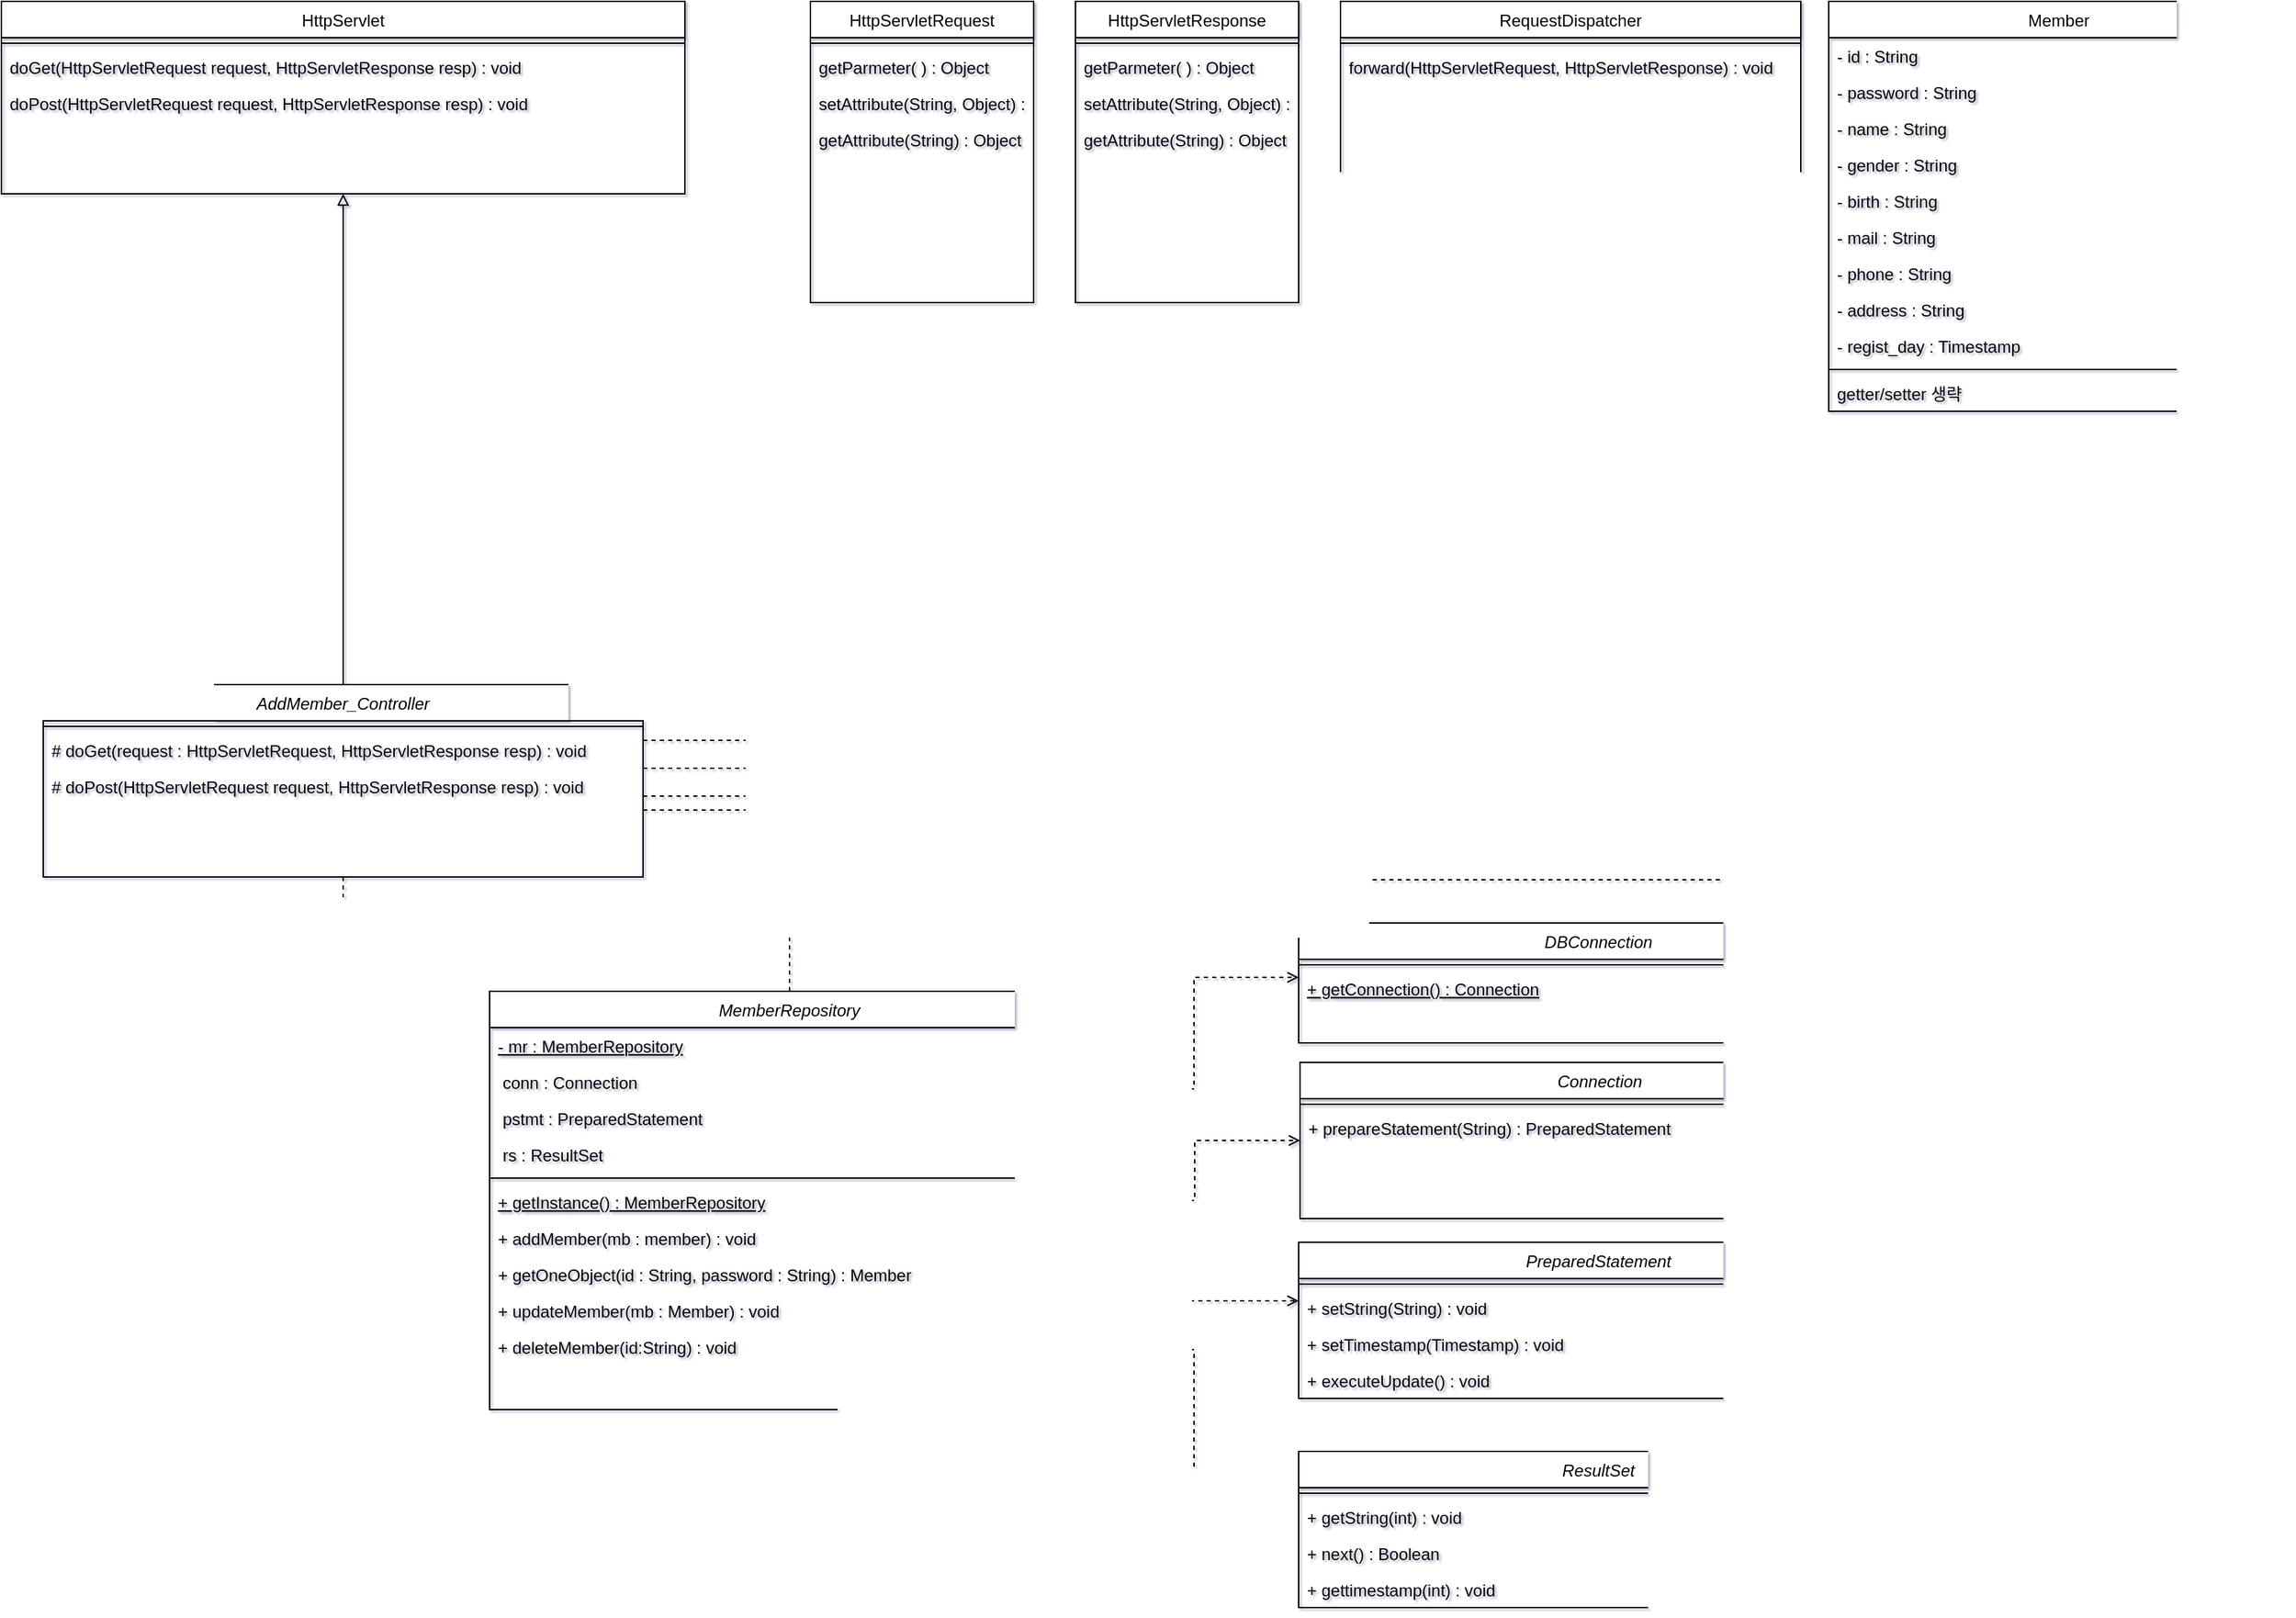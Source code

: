 <mxfile version="24.8.4">
  <diagram id="C5RBs43oDa-KdzZeNtuy" name="Page-1">
    <mxGraphModel dx="2047" dy="1686" grid="0" gridSize="10" guides="1" tooltips="1" connect="1" arrows="1" fold="1" page="0" pageScale="1" pageWidth="827" pageHeight="1169" math="0" shadow="1">
      <root>
        <mxCell id="WIyWlLk6GJQsqaUBKTNV-0" />
        <mxCell id="WIyWlLk6GJQsqaUBKTNV-1" parent="WIyWlLk6GJQsqaUBKTNV-0" />
        <mxCell id="poszpXbqgRNTPxuZ51Tn-6" style="edgeStyle=orthogonalEdgeStyle;rounded=0;orthogonalLoop=1;jettySize=auto;html=1;endArrow=block;endFill=0;" parent="WIyWlLk6GJQsqaUBKTNV-1" source="zkfFHV4jXpPFQw0GAbJ--0" target="poszpXbqgRNTPxuZ51Tn-0" edge="1">
          <mxGeometry relative="1" as="geometry" />
        </mxCell>
        <mxCell id="poszpXbqgRNTPxuZ51Tn-13" style="edgeStyle=orthogonalEdgeStyle;rounded=0;orthogonalLoop=1;jettySize=auto;html=1;endArrow=open;endFill=0;dashed=1;" parent="WIyWlLk6GJQsqaUBKTNV-1" source="zkfFHV4jXpPFQw0GAbJ--0" target="zkfFHV4jXpPFQw0GAbJ--17" edge="1">
          <mxGeometry relative="1" as="geometry">
            <Array as="points">
              <mxPoint x="650" y="70" />
            </Array>
          </mxGeometry>
        </mxCell>
        <mxCell id="poszpXbqgRNTPxuZ51Tn-14" style="edgeStyle=orthogonalEdgeStyle;rounded=0;orthogonalLoop=1;jettySize=auto;html=1;dashed=1;endArrow=open;endFill=0;" parent="WIyWlLk6GJQsqaUBKTNV-1" source="zkfFHV4jXpPFQw0GAbJ--0" target="poszpXbqgRNTPxuZ51Tn-8" edge="1">
          <mxGeometry relative="1" as="geometry">
            <mxPoint x="810" y="-160" as="targetPoint" />
            <Array as="points">
              <mxPoint x="840" y="90" />
            </Array>
          </mxGeometry>
        </mxCell>
        <mxCell id="poszpXbqgRNTPxuZ51Tn-20" style="edgeStyle=orthogonalEdgeStyle;rounded=0;orthogonalLoop=1;jettySize=auto;html=1;endArrow=open;endFill=0;dashed=1;" parent="WIyWlLk6GJQsqaUBKTNV-1" source="zkfFHV4jXpPFQw0GAbJ--0" target="poszpXbqgRNTPxuZ51Tn-15" edge="1">
          <mxGeometry relative="1" as="geometry">
            <Array as="points">
              <mxPoint x="1150" y="110" />
            </Array>
          </mxGeometry>
        </mxCell>
        <mxCell id="poszpXbqgRNTPxuZ51Tn-42" style="edgeStyle=orthogonalEdgeStyle;rounded=0;orthogonalLoop=1;jettySize=auto;html=1;dashed=1;endArrow=open;endFill=0;" parent="WIyWlLk6GJQsqaUBKTNV-1" source="zkfFHV4jXpPFQw0GAbJ--0" target="poszpXbqgRNTPxuZ51Tn-25" edge="1">
          <mxGeometry relative="1" as="geometry">
            <Array as="points">
              <mxPoint x="1465" y="120" />
            </Array>
          </mxGeometry>
        </mxCell>
        <mxCell id="poszpXbqgRNTPxuZ51Tn-84" style="edgeStyle=orthogonalEdgeStyle;rounded=0;orthogonalLoop=1;jettySize=auto;html=1;dashed=1;endArrow=open;endFill=0;" parent="WIyWlLk6GJQsqaUBKTNV-1" source="zkfFHV4jXpPFQw0GAbJ--0" target="poszpXbqgRNTPxuZ51Tn-43" edge="1">
          <mxGeometry relative="1" as="geometry">
            <Array as="points">
              <mxPoint x="235" y="410" />
            </Array>
          </mxGeometry>
        </mxCell>
        <mxCell id="zkfFHV4jXpPFQw0GAbJ--0" value="AddMember_Controller" style="swimlane;fontStyle=2;align=center;verticalAlign=top;childLayout=stackLayout;horizontal=1;startSize=26;horizontalStack=0;resizeParent=1;resizeLast=0;collapsible=1;marginBottom=0;rounded=0;shadow=0;strokeWidth=1;" parent="WIyWlLk6GJQsqaUBKTNV-1" vertex="1">
          <mxGeometry x="20" y="30" width="430" height="138" as="geometry">
            <mxRectangle x="230" y="140" width="160" height="26" as="alternateBounds" />
          </mxGeometry>
        </mxCell>
        <mxCell id="zkfFHV4jXpPFQw0GAbJ--4" value="" style="line;html=1;strokeWidth=1;align=left;verticalAlign=middle;spacingTop=-1;spacingLeft=3;spacingRight=3;rotatable=0;labelPosition=right;points=[];portConstraint=eastwest;" parent="zkfFHV4jXpPFQw0GAbJ--0" vertex="1">
          <mxGeometry y="26" width="430" height="8" as="geometry" />
        </mxCell>
        <mxCell id="zkfFHV4jXpPFQw0GAbJ--5" value="# doGet(request : HttpServletRequest, HttpServletResponse resp) : void" style="text;align=left;verticalAlign=top;spacingLeft=4;spacingRight=4;overflow=hidden;rotatable=0;points=[[0,0.5],[1,0.5]];portConstraint=eastwest;" parent="zkfFHV4jXpPFQw0GAbJ--0" vertex="1">
          <mxGeometry y="34" width="430" height="26" as="geometry" />
        </mxCell>
        <mxCell id="poszpXbqgRNTPxuZ51Tn-21" value="# doPost(HttpServletRequest request, HttpServletResponse resp) : void" style="text;align=left;verticalAlign=top;spacingLeft=4;spacingRight=4;overflow=hidden;rotatable=0;points=[[0,0.5],[1,0.5]];portConstraint=eastwest;" parent="zkfFHV4jXpPFQw0GAbJ--0" vertex="1">
          <mxGeometry y="60" width="430" height="26" as="geometry" />
        </mxCell>
        <mxCell id="zkfFHV4jXpPFQw0GAbJ--17" value="HttpServletRequest" style="swimlane;fontStyle=0;align=center;verticalAlign=top;childLayout=stackLayout;horizontal=1;startSize=26;horizontalStack=0;resizeParent=1;resizeLast=0;collapsible=1;marginBottom=0;rounded=0;shadow=0;strokeWidth=1;" parent="WIyWlLk6GJQsqaUBKTNV-1" vertex="1">
          <mxGeometry x="570" y="-460" width="160" height="216" as="geometry">
            <mxRectangle x="550" y="140" width="160" height="26" as="alternateBounds" />
          </mxGeometry>
        </mxCell>
        <mxCell id="zkfFHV4jXpPFQw0GAbJ--23" value="" style="line;html=1;strokeWidth=1;align=left;verticalAlign=middle;spacingTop=-1;spacingLeft=3;spacingRight=3;rotatable=0;labelPosition=right;points=[];portConstraint=eastwest;" parent="zkfFHV4jXpPFQw0GAbJ--17" vertex="1">
          <mxGeometry y="26" width="160" height="8" as="geometry" />
        </mxCell>
        <mxCell id="zkfFHV4jXpPFQw0GAbJ--24" value="getParmeter( ) : Object" style="text;align=left;verticalAlign=top;spacingLeft=4;spacingRight=4;overflow=hidden;rotatable=0;points=[[0,0.5],[1,0.5]];portConstraint=eastwest;" parent="zkfFHV4jXpPFQw0GAbJ--17" vertex="1">
          <mxGeometry y="34" width="160" height="26" as="geometry" />
        </mxCell>
        <mxCell id="zkfFHV4jXpPFQw0GAbJ--25" value="setAttribute(String, Object) : void" style="text;align=left;verticalAlign=top;spacingLeft=4;spacingRight=4;overflow=hidden;rotatable=0;points=[[0,0.5],[1,0.5]];portConstraint=eastwest;" parent="zkfFHV4jXpPFQw0GAbJ--17" vertex="1">
          <mxGeometry y="60" width="160" height="26" as="geometry" />
        </mxCell>
        <mxCell id="poszpXbqgRNTPxuZ51Tn-7" value="getAttribute(String) : Object" style="text;align=left;verticalAlign=top;spacingLeft=4;spacingRight=4;overflow=hidden;rotatable=0;points=[[0,0.5],[1,0.5]];portConstraint=eastwest;" parent="zkfFHV4jXpPFQw0GAbJ--17" vertex="1">
          <mxGeometry y="86" width="160" height="26" as="geometry" />
        </mxCell>
        <mxCell id="poszpXbqgRNTPxuZ51Tn-0" value="HttpServlet" style="swimlane;fontStyle=0;align=center;verticalAlign=top;childLayout=stackLayout;horizontal=1;startSize=26;horizontalStack=0;resizeParent=1;resizeLast=0;collapsible=1;marginBottom=0;rounded=0;shadow=0;strokeWidth=1;" parent="WIyWlLk6GJQsqaUBKTNV-1" vertex="1">
          <mxGeometry x="-10" y="-460" width="490" height="138" as="geometry">
            <mxRectangle x="130" y="380" width="160" height="26" as="alternateBounds" />
          </mxGeometry>
        </mxCell>
        <mxCell id="poszpXbqgRNTPxuZ51Tn-3" value="" style="line;html=1;strokeWidth=1;align=left;verticalAlign=middle;spacingTop=-1;spacingLeft=3;spacingRight=3;rotatable=0;labelPosition=right;points=[];portConstraint=eastwest;" parent="poszpXbqgRNTPxuZ51Tn-0" vertex="1">
          <mxGeometry y="26" width="490" height="8" as="geometry" />
        </mxCell>
        <mxCell id="poszpXbqgRNTPxuZ51Tn-5" value="doGet(HttpServletRequest request, HttpServletResponse resp) : void" style="text;align=left;verticalAlign=top;spacingLeft=4;spacingRight=4;overflow=hidden;rotatable=0;points=[[0,0.5],[1,0.5]];portConstraint=eastwest;" parent="poszpXbqgRNTPxuZ51Tn-0" vertex="1">
          <mxGeometry y="34" width="490" height="26" as="geometry" />
        </mxCell>
        <mxCell id="BGX3A2t1ojLy9eL_ihjd-0" value="doPost(HttpServletRequest request, HttpServletResponse resp) : void" style="text;align=left;verticalAlign=top;spacingLeft=4;spacingRight=4;overflow=hidden;rotatable=0;points=[[0,0.5],[1,0.5]];portConstraint=eastwest;" parent="poszpXbqgRNTPxuZ51Tn-0" vertex="1">
          <mxGeometry y="60" width="490" height="26" as="geometry" />
        </mxCell>
        <mxCell id="poszpXbqgRNTPxuZ51Tn-8" value="HttpServletResponse" style="swimlane;fontStyle=0;align=center;verticalAlign=top;childLayout=stackLayout;horizontal=1;startSize=26;horizontalStack=0;resizeParent=1;resizeLast=0;collapsible=1;marginBottom=0;rounded=0;shadow=0;strokeWidth=1;" parent="WIyWlLk6GJQsqaUBKTNV-1" vertex="1">
          <mxGeometry x="760" y="-460" width="160" height="216" as="geometry">
            <mxRectangle x="550" y="140" width="160" height="26" as="alternateBounds" />
          </mxGeometry>
        </mxCell>
        <mxCell id="poszpXbqgRNTPxuZ51Tn-9" value="" style="line;html=1;strokeWidth=1;align=left;verticalAlign=middle;spacingTop=-1;spacingLeft=3;spacingRight=3;rotatable=0;labelPosition=right;points=[];portConstraint=eastwest;" parent="poszpXbqgRNTPxuZ51Tn-8" vertex="1">
          <mxGeometry y="26" width="160" height="8" as="geometry" />
        </mxCell>
        <mxCell id="poszpXbqgRNTPxuZ51Tn-10" value="getParmeter( ) : Object" style="text;align=left;verticalAlign=top;spacingLeft=4;spacingRight=4;overflow=hidden;rotatable=0;points=[[0,0.5],[1,0.5]];portConstraint=eastwest;" parent="poszpXbqgRNTPxuZ51Tn-8" vertex="1">
          <mxGeometry y="34" width="160" height="26" as="geometry" />
        </mxCell>
        <mxCell id="poszpXbqgRNTPxuZ51Tn-11" value="setAttribute(String, Object) : void" style="text;align=left;verticalAlign=top;spacingLeft=4;spacingRight=4;overflow=hidden;rotatable=0;points=[[0,0.5],[1,0.5]];portConstraint=eastwest;" parent="poszpXbqgRNTPxuZ51Tn-8" vertex="1">
          <mxGeometry y="60" width="160" height="26" as="geometry" />
        </mxCell>
        <mxCell id="poszpXbqgRNTPxuZ51Tn-12" value="getAttribute(String) : Object" style="text;align=left;verticalAlign=top;spacingLeft=4;spacingRight=4;overflow=hidden;rotatable=0;points=[[0,0.5],[1,0.5]];portConstraint=eastwest;" parent="poszpXbqgRNTPxuZ51Tn-8" vertex="1">
          <mxGeometry y="86" width="160" height="26" as="geometry" />
        </mxCell>
        <mxCell id="poszpXbqgRNTPxuZ51Tn-15" value="RequestDispatcher" style="swimlane;fontStyle=0;align=center;verticalAlign=top;childLayout=stackLayout;horizontal=1;startSize=26;horizontalStack=0;resizeParent=1;resizeLast=0;collapsible=1;marginBottom=0;rounded=0;shadow=0;strokeWidth=1;" parent="WIyWlLk6GJQsqaUBKTNV-1" vertex="1">
          <mxGeometry x="950" y="-460" width="330" height="216" as="geometry">
            <mxRectangle x="550" y="140" width="160" height="26" as="alternateBounds" />
          </mxGeometry>
        </mxCell>
        <mxCell id="poszpXbqgRNTPxuZ51Tn-16" value="" style="line;html=1;strokeWidth=1;align=left;verticalAlign=middle;spacingTop=-1;spacingLeft=3;spacingRight=3;rotatable=0;labelPosition=right;points=[];portConstraint=eastwest;" parent="poszpXbqgRNTPxuZ51Tn-15" vertex="1">
          <mxGeometry y="26" width="330" height="8" as="geometry" />
        </mxCell>
        <mxCell id="poszpXbqgRNTPxuZ51Tn-19" value="forward(HttpServletRequest, HttpServletResponse) : void" style="text;align=left;verticalAlign=top;spacingLeft=4;spacingRight=4;overflow=hidden;rotatable=0;points=[[0,0.5],[1,0.5]];portConstraint=eastwest;" parent="poszpXbqgRNTPxuZ51Tn-15" vertex="1">
          <mxGeometry y="34" width="330" height="26" as="geometry" />
        </mxCell>
        <mxCell id="poszpXbqgRNTPxuZ51Tn-25" value="Member" style="swimlane;fontStyle=0;align=center;verticalAlign=top;childLayout=stackLayout;horizontal=1;startSize=26;horizontalStack=0;resizeParent=1;resizeLast=0;collapsible=1;marginBottom=0;rounded=0;shadow=0;strokeWidth=1;" parent="WIyWlLk6GJQsqaUBKTNV-1" vertex="1">
          <mxGeometry x="1300" y="-460" width="330" height="294" as="geometry">
            <mxRectangle x="550" y="140" width="160" height="26" as="alternateBounds" />
          </mxGeometry>
        </mxCell>
        <mxCell id="poszpXbqgRNTPxuZ51Tn-28" value="- id : String" style="text;align=left;verticalAlign=top;spacingLeft=4;spacingRight=4;overflow=hidden;rotatable=0;points=[[0,0.5],[1,0.5]];portConstraint=eastwest;" parent="poszpXbqgRNTPxuZ51Tn-25" vertex="1">
          <mxGeometry y="26" width="330" height="26" as="geometry" />
        </mxCell>
        <mxCell id="poszpXbqgRNTPxuZ51Tn-36" value="- password : String" style="text;align=left;verticalAlign=top;spacingLeft=4;spacingRight=4;overflow=hidden;rotatable=0;points=[[0,0.5],[1,0.5]];portConstraint=eastwest;" parent="poszpXbqgRNTPxuZ51Tn-25" vertex="1">
          <mxGeometry y="52" width="330" height="26" as="geometry" />
        </mxCell>
        <mxCell id="poszpXbqgRNTPxuZ51Tn-37" value="- name : String" style="text;align=left;verticalAlign=top;spacingLeft=4;spacingRight=4;overflow=hidden;rotatable=0;points=[[0,0.5],[1,0.5]];portConstraint=eastwest;" parent="poszpXbqgRNTPxuZ51Tn-25" vertex="1">
          <mxGeometry y="78" width="330" height="26" as="geometry" />
        </mxCell>
        <mxCell id="poszpXbqgRNTPxuZ51Tn-39" value="- gender : String" style="text;align=left;verticalAlign=top;spacingLeft=4;spacingRight=4;overflow=hidden;rotatable=0;points=[[0,0.5],[1,0.5]];portConstraint=eastwest;" parent="poszpXbqgRNTPxuZ51Tn-25" vertex="1">
          <mxGeometry y="104" width="330" height="26" as="geometry" />
        </mxCell>
        <mxCell id="poszpXbqgRNTPxuZ51Tn-38" value="- birth : String" style="text;align=left;verticalAlign=top;spacingLeft=4;spacingRight=4;overflow=hidden;rotatable=0;points=[[0,0.5],[1,0.5]];portConstraint=eastwest;" parent="poszpXbqgRNTPxuZ51Tn-25" vertex="1">
          <mxGeometry y="130" width="330" height="26" as="geometry" />
        </mxCell>
        <mxCell id="poszpXbqgRNTPxuZ51Tn-35" value="- mail : String" style="text;align=left;verticalAlign=top;spacingLeft=4;spacingRight=4;overflow=hidden;rotatable=0;points=[[0,0.5],[1,0.5]];portConstraint=eastwest;" parent="poszpXbqgRNTPxuZ51Tn-25" vertex="1">
          <mxGeometry y="156" width="330" height="26" as="geometry" />
        </mxCell>
        <mxCell id="poszpXbqgRNTPxuZ51Tn-40" value="- phone : String" style="text;align=left;verticalAlign=top;spacingLeft=4;spacingRight=4;overflow=hidden;rotatable=0;points=[[0,0.5],[1,0.5]];portConstraint=eastwest;" parent="poszpXbqgRNTPxuZ51Tn-25" vertex="1">
          <mxGeometry y="182" width="330" height="26" as="geometry" />
        </mxCell>
        <mxCell id="poszpXbqgRNTPxuZ51Tn-41" value="- address : String" style="text;align=left;verticalAlign=top;spacingLeft=4;spacingRight=4;overflow=hidden;rotatable=0;points=[[0,0.5],[1,0.5]];portConstraint=eastwest;" parent="poszpXbqgRNTPxuZ51Tn-25" vertex="1">
          <mxGeometry y="208" width="330" height="26" as="geometry" />
        </mxCell>
        <mxCell id="poszpXbqgRNTPxuZ51Tn-29" value="- regist_day : Timestamp" style="text;align=left;verticalAlign=top;spacingLeft=4;spacingRight=4;overflow=hidden;rotatable=0;points=[[0,0.5],[1,0.5]];portConstraint=eastwest;" parent="poszpXbqgRNTPxuZ51Tn-25" vertex="1">
          <mxGeometry y="234" width="330" height="26" as="geometry" />
        </mxCell>
        <mxCell id="poszpXbqgRNTPxuZ51Tn-26" value="" style="line;html=1;strokeWidth=1;align=left;verticalAlign=middle;spacingTop=-1;spacingLeft=3;spacingRight=3;rotatable=0;labelPosition=right;points=[];portConstraint=eastwest;" parent="poszpXbqgRNTPxuZ51Tn-25" vertex="1">
          <mxGeometry y="260" width="330" height="8" as="geometry" />
        </mxCell>
        <mxCell id="poszpXbqgRNTPxuZ51Tn-27" value="getter/setter 생략" style="text;align=left;verticalAlign=top;spacingLeft=4;spacingRight=4;overflow=hidden;rotatable=0;points=[[0,0.5],[1,0.5]];portConstraint=eastwest;" parent="poszpXbqgRNTPxuZ51Tn-25" vertex="1">
          <mxGeometry y="268" width="330" height="26" as="geometry" />
        </mxCell>
        <mxCell id="poszpXbqgRNTPxuZ51Tn-70" style="edgeStyle=orthogonalEdgeStyle;rounded=0;orthogonalLoop=1;jettySize=auto;html=1;endArrow=open;endFill=0;dashed=1;" parent="WIyWlLk6GJQsqaUBKTNV-1" source="poszpXbqgRNTPxuZ51Tn-43" target="poszpXbqgRNTPxuZ51Tn-56" edge="1">
          <mxGeometry relative="1" as="geometry">
            <Array as="points">
              <mxPoint x="845" y="320" />
              <mxPoint x="845" y="240" />
            </Array>
          </mxGeometry>
        </mxCell>
        <mxCell id="poszpXbqgRNTPxuZ51Tn-77" style="edgeStyle=orthogonalEdgeStyle;rounded=0;orthogonalLoop=1;jettySize=auto;html=1;dashed=1;endArrow=open;endFill=0;" parent="WIyWlLk6GJQsqaUBKTNV-1" source="poszpXbqgRNTPxuZ51Tn-43" target="poszpXbqgRNTPxuZ51Tn-71" edge="1">
          <mxGeometry relative="1" as="geometry">
            <Array as="points">
              <mxPoint x="870" y="472" />
              <mxPoint x="870" y="472" />
            </Array>
          </mxGeometry>
        </mxCell>
        <mxCell id="poszpXbqgRNTPxuZ51Tn-83" style="edgeStyle=orthogonalEdgeStyle;rounded=0;orthogonalLoop=1;jettySize=auto;html=1;dashed=1;endArrow=open;endFill=0;" parent="WIyWlLk6GJQsqaUBKTNV-1" source="poszpXbqgRNTPxuZ51Tn-43" target="poszpXbqgRNTPxuZ51Tn-25" edge="1">
          <mxGeometry relative="1" as="geometry">
            <Array as="points">
              <mxPoint x="555" y="170" />
              <mxPoint x="1530" y="170" />
            </Array>
          </mxGeometry>
        </mxCell>
        <mxCell id="poszpXbqgRNTPxuZ51Tn-85" style="edgeStyle=orthogonalEdgeStyle;rounded=0;orthogonalLoop=1;jettySize=auto;html=1;dashed=1;endArrow=open;endFill=0;" parent="WIyWlLk6GJQsqaUBKTNV-1" source="poszpXbqgRNTPxuZ51Tn-43" target="poszpXbqgRNTPxuZ51Tn-78" edge="1">
          <mxGeometry relative="1" as="geometry">
            <Array as="points">
              <mxPoint x="845" y="507" />
              <mxPoint x="845" y="627" />
            </Array>
          </mxGeometry>
        </mxCell>
        <mxCell id="BGX3A2t1ojLy9eL_ihjd-7" style="edgeStyle=orthogonalEdgeStyle;rounded=0;orthogonalLoop=1;jettySize=auto;html=1;dashed=1;endArrow=open;endFill=0;" parent="WIyWlLk6GJQsqaUBKTNV-1" source="poszpXbqgRNTPxuZ51Tn-43" target="BGX3A2t1ojLy9eL_ihjd-1" edge="1">
          <mxGeometry relative="1" as="geometry" />
        </mxCell>
        <mxCell id="poszpXbqgRNTPxuZ51Tn-43" value="MemberRepository" style="swimlane;fontStyle=2;align=center;verticalAlign=top;childLayout=stackLayout;horizontal=1;startSize=26;horizontalStack=0;resizeParent=1;resizeLast=0;collapsible=1;marginBottom=0;rounded=0;shadow=0;strokeWidth=1;" parent="WIyWlLk6GJQsqaUBKTNV-1" vertex="1">
          <mxGeometry x="340" y="250" width="430" height="300" as="geometry">
            <mxRectangle x="230" y="140" width="160" height="26" as="alternateBounds" />
          </mxGeometry>
        </mxCell>
        <mxCell id="poszpXbqgRNTPxuZ51Tn-47" value="- mr : MemberRepository" style="text;align=left;verticalAlign=top;spacingLeft=4;spacingRight=4;overflow=hidden;rotatable=0;points=[[0,0.5],[1,0.5]];portConstraint=eastwest;fontStyle=4" parent="poszpXbqgRNTPxuZ51Tn-43" vertex="1">
          <mxGeometry y="26" width="430" height="26" as="geometry" />
        </mxCell>
        <mxCell id="poszpXbqgRNTPxuZ51Tn-48" value=" conn : Connection" style="text;align=left;verticalAlign=top;spacingLeft=4;spacingRight=4;overflow=hidden;rotatable=0;points=[[0,0.5],[1,0.5]];portConstraint=eastwest;" parent="poszpXbqgRNTPxuZ51Tn-43" vertex="1">
          <mxGeometry y="52" width="430" height="26" as="geometry" />
        </mxCell>
        <mxCell id="poszpXbqgRNTPxuZ51Tn-50" value=" pstmt : PreparedStatement" style="text;align=left;verticalAlign=top;spacingLeft=4;spacingRight=4;overflow=hidden;rotatable=0;points=[[0,0.5],[1,0.5]];portConstraint=eastwest;" parent="poszpXbqgRNTPxuZ51Tn-43" vertex="1">
          <mxGeometry y="78" width="430" height="26" as="geometry" />
        </mxCell>
        <mxCell id="poszpXbqgRNTPxuZ51Tn-51" value=" rs : ResultSet" style="text;align=left;verticalAlign=top;spacingLeft=4;spacingRight=4;overflow=hidden;rotatable=0;points=[[0,0.5],[1,0.5]];portConstraint=eastwest;" parent="poszpXbqgRNTPxuZ51Tn-43" vertex="1">
          <mxGeometry y="104" width="430" height="26" as="geometry" />
        </mxCell>
        <mxCell id="poszpXbqgRNTPxuZ51Tn-44" value="" style="line;html=1;strokeWidth=1;align=left;verticalAlign=middle;spacingTop=-1;spacingLeft=3;spacingRight=3;rotatable=0;labelPosition=right;points=[];portConstraint=eastwest;" parent="poszpXbqgRNTPxuZ51Tn-43" vertex="1">
          <mxGeometry y="130" width="430" height="8" as="geometry" />
        </mxCell>
        <mxCell id="poszpXbqgRNTPxuZ51Tn-45" value="+ getInstance() : MemberRepository" style="text;align=left;verticalAlign=top;spacingLeft=4;spacingRight=4;overflow=hidden;rotatable=0;points=[[0,0.5],[1,0.5]];portConstraint=eastwest;fontStyle=4" parent="poszpXbqgRNTPxuZ51Tn-43" vertex="1">
          <mxGeometry y="138" width="430" height="26" as="geometry" />
        </mxCell>
        <mxCell id="poszpXbqgRNTPxuZ51Tn-46" value="+ addMember(mb : member) : void" style="text;align=left;verticalAlign=top;spacingLeft=4;spacingRight=4;overflow=hidden;rotatable=0;points=[[0,0.5],[1,0.5]];portConstraint=eastwest;" parent="poszpXbqgRNTPxuZ51Tn-43" vertex="1">
          <mxGeometry y="164" width="430" height="26" as="geometry" />
        </mxCell>
        <mxCell id="poszpXbqgRNTPxuZ51Tn-53" value="+ getOneObject(id : String, password : String) : Member" style="text;align=left;verticalAlign=top;spacingLeft=4;spacingRight=4;overflow=hidden;rotatable=0;points=[[0,0.5],[1,0.5]];portConstraint=eastwest;" parent="poszpXbqgRNTPxuZ51Tn-43" vertex="1">
          <mxGeometry y="190" width="430" height="26" as="geometry" />
        </mxCell>
        <mxCell id="poszpXbqgRNTPxuZ51Tn-54" value="+ updateMember(mb : Member) : void" style="text;align=left;verticalAlign=top;spacingLeft=4;spacingRight=4;overflow=hidden;rotatable=0;points=[[0,0.5],[1,0.5]];portConstraint=eastwest;" parent="poszpXbqgRNTPxuZ51Tn-43" vertex="1">
          <mxGeometry y="216" width="430" height="26" as="geometry" />
        </mxCell>
        <mxCell id="poszpXbqgRNTPxuZ51Tn-55" value="+ deleteMember(id:String) : void" style="text;align=left;verticalAlign=top;spacingLeft=4;spacingRight=4;overflow=hidden;rotatable=0;points=[[0,0.5],[1,0.5]];portConstraint=eastwest;" parent="poszpXbqgRNTPxuZ51Tn-43" vertex="1">
          <mxGeometry y="242" width="430" height="26" as="geometry" />
        </mxCell>
        <mxCell id="poszpXbqgRNTPxuZ51Tn-56" value="DBConnection" style="swimlane;fontStyle=2;align=center;verticalAlign=top;childLayout=stackLayout;horizontal=1;startSize=26;horizontalStack=0;resizeParent=1;resizeLast=0;collapsible=1;marginBottom=0;rounded=0;shadow=0;strokeWidth=1;" parent="WIyWlLk6GJQsqaUBKTNV-1" vertex="1">
          <mxGeometry x="920" y="201" width="430" height="86" as="geometry">
            <mxRectangle x="230" y="140" width="160" height="26" as="alternateBounds" />
          </mxGeometry>
        </mxCell>
        <mxCell id="poszpXbqgRNTPxuZ51Tn-62" value="" style="line;html=1;strokeWidth=1;align=left;verticalAlign=middle;spacingTop=-1;spacingLeft=3;spacingRight=3;rotatable=0;labelPosition=right;points=[];portConstraint=eastwest;" parent="poszpXbqgRNTPxuZ51Tn-56" vertex="1">
          <mxGeometry y="26" width="430" height="8" as="geometry" />
        </mxCell>
        <mxCell id="poszpXbqgRNTPxuZ51Tn-63" value="+ getConnection() : Connection" style="text;align=left;verticalAlign=top;spacingLeft=4;spacingRight=4;overflow=hidden;rotatable=0;points=[[0,0.5],[1,0.5]];portConstraint=eastwest;fontStyle=4" parent="poszpXbqgRNTPxuZ51Tn-56" vertex="1">
          <mxGeometry y="34" width="430" height="26" as="geometry" />
        </mxCell>
        <mxCell id="poszpXbqgRNTPxuZ51Tn-71" value="PreparedStatement" style="swimlane;fontStyle=2;align=center;verticalAlign=top;childLayout=stackLayout;horizontal=1;startSize=26;horizontalStack=0;resizeParent=1;resizeLast=0;collapsible=1;marginBottom=0;rounded=0;shadow=0;strokeWidth=1;" parent="WIyWlLk6GJQsqaUBKTNV-1" vertex="1">
          <mxGeometry x="920" y="430" width="430" height="112" as="geometry">
            <mxRectangle x="230" y="140" width="160" height="26" as="alternateBounds" />
          </mxGeometry>
        </mxCell>
        <mxCell id="poszpXbqgRNTPxuZ51Tn-72" value="" style="line;html=1;strokeWidth=1;align=left;verticalAlign=middle;spacingTop=-1;spacingLeft=3;spacingRight=3;rotatable=0;labelPosition=right;points=[];portConstraint=eastwest;" parent="poszpXbqgRNTPxuZ51Tn-71" vertex="1">
          <mxGeometry y="26" width="430" height="8" as="geometry" />
        </mxCell>
        <mxCell id="poszpXbqgRNTPxuZ51Tn-73" value="+ setString(String) : void" style="text;align=left;verticalAlign=top;spacingLeft=4;spacingRight=4;overflow=hidden;rotatable=0;points=[[0,0.5],[1,0.5]];portConstraint=eastwest;fontStyle=0" parent="poszpXbqgRNTPxuZ51Tn-71" vertex="1">
          <mxGeometry y="34" width="430" height="26" as="geometry" />
        </mxCell>
        <mxCell id="poszpXbqgRNTPxuZ51Tn-74" value="+ setTimestamp(Timestamp) : void" style="text;align=left;verticalAlign=top;spacingLeft=4;spacingRight=4;overflow=hidden;rotatable=0;points=[[0,0.5],[1,0.5]];portConstraint=eastwest;fontStyle=0" parent="poszpXbqgRNTPxuZ51Tn-71" vertex="1">
          <mxGeometry y="60" width="430" height="26" as="geometry" />
        </mxCell>
        <mxCell id="poszpXbqgRNTPxuZ51Tn-75" value="+ executeUpdate() : void" style="text;align=left;verticalAlign=top;spacingLeft=4;spacingRight=4;overflow=hidden;rotatable=0;points=[[0,0.5],[1,0.5]];portConstraint=eastwest;fontStyle=0" parent="poszpXbqgRNTPxuZ51Tn-71" vertex="1">
          <mxGeometry y="86" width="430" height="26" as="geometry" />
        </mxCell>
        <mxCell id="poszpXbqgRNTPxuZ51Tn-78" value="ResultSet" style="swimlane;fontStyle=2;align=center;verticalAlign=top;childLayout=stackLayout;horizontal=1;startSize=26;horizontalStack=0;resizeParent=1;resizeLast=0;collapsible=1;marginBottom=0;rounded=0;shadow=0;strokeWidth=1;" parent="WIyWlLk6GJQsqaUBKTNV-1" vertex="1">
          <mxGeometry x="920" y="580" width="430" height="112" as="geometry">
            <mxRectangle x="230" y="140" width="160" height="26" as="alternateBounds" />
          </mxGeometry>
        </mxCell>
        <mxCell id="poszpXbqgRNTPxuZ51Tn-79" value="" style="line;html=1;strokeWidth=1;align=left;verticalAlign=middle;spacingTop=-1;spacingLeft=3;spacingRight=3;rotatable=0;labelPosition=right;points=[];portConstraint=eastwest;" parent="poszpXbqgRNTPxuZ51Tn-78" vertex="1">
          <mxGeometry y="26" width="430" height="8" as="geometry" />
        </mxCell>
        <mxCell id="poszpXbqgRNTPxuZ51Tn-80" value="+ getString(int) : void" style="text;align=left;verticalAlign=top;spacingLeft=4;spacingRight=4;overflow=hidden;rotatable=0;points=[[0,0.5],[1,0.5]];portConstraint=eastwest;fontStyle=0" parent="poszpXbqgRNTPxuZ51Tn-78" vertex="1">
          <mxGeometry y="34" width="430" height="26" as="geometry" />
        </mxCell>
        <mxCell id="poszpXbqgRNTPxuZ51Tn-81" value="+ next() : Boolean" style="text;align=left;verticalAlign=top;spacingLeft=4;spacingRight=4;overflow=hidden;rotatable=0;points=[[0,0.5],[1,0.5]];portConstraint=eastwest;fontStyle=0" parent="poszpXbqgRNTPxuZ51Tn-78" vertex="1">
          <mxGeometry y="60" width="430" height="26" as="geometry" />
        </mxCell>
        <mxCell id="poszpXbqgRNTPxuZ51Tn-82" value="+ gettimestamp(int) : void" style="text;align=left;verticalAlign=top;spacingLeft=4;spacingRight=4;overflow=hidden;rotatable=0;points=[[0,0.5],[1,0.5]];portConstraint=eastwest;fontStyle=0" parent="poszpXbqgRNTPxuZ51Tn-78" vertex="1">
          <mxGeometry y="86" width="430" height="26" as="geometry" />
        </mxCell>
        <mxCell id="BGX3A2t1ojLy9eL_ihjd-1" value="Connection" style="swimlane;fontStyle=2;align=center;verticalAlign=top;childLayout=stackLayout;horizontal=1;startSize=26;horizontalStack=0;resizeParent=1;resizeLast=0;collapsible=1;marginBottom=0;rounded=0;shadow=0;strokeWidth=1;" parent="WIyWlLk6GJQsqaUBKTNV-1" vertex="1">
          <mxGeometry x="921" y="301" width="430" height="112" as="geometry">
            <mxRectangle x="230" y="140" width="160" height="26" as="alternateBounds" />
          </mxGeometry>
        </mxCell>
        <mxCell id="BGX3A2t1ojLy9eL_ihjd-2" value="" style="line;html=1;strokeWidth=1;align=left;verticalAlign=middle;spacingTop=-1;spacingLeft=3;spacingRight=3;rotatable=0;labelPosition=right;points=[];portConstraint=eastwest;" parent="BGX3A2t1ojLy9eL_ihjd-1" vertex="1">
          <mxGeometry y="26" width="430" height="8" as="geometry" />
        </mxCell>
        <mxCell id="poszpXbqgRNTPxuZ51Tn-76" value="+ prepareStatement(String) : PreparedStatement" style="text;align=left;verticalAlign=top;spacingLeft=4;spacingRight=4;overflow=hidden;rotatable=0;points=[[0,0.5],[1,0.5]];portConstraint=eastwest;fontStyle=0" parent="BGX3A2t1ojLy9eL_ihjd-1" vertex="1">
          <mxGeometry y="34" width="430" height="26" as="geometry" />
        </mxCell>
      </root>
    </mxGraphModel>
  </diagram>
</mxfile>
